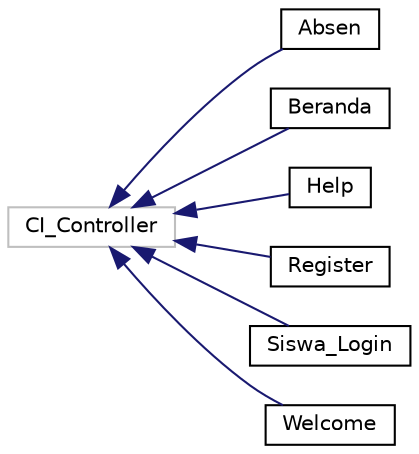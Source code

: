 digraph "Graphical Class Hierarchy"
{
 // LATEX_PDF_SIZE
  edge [fontname="Helvetica",fontsize="10",labelfontname="Helvetica",labelfontsize="10"];
  node [fontname="Helvetica",fontsize="10",shape=record];
  rankdir="LR";
  Node1 [label="CI_Controller",height=0.2,width=0.4,color="grey75", fillcolor="white", style="filled",tooltip=" "];
  Node1 -> Node0 [dir="back",color="midnightblue",fontsize="10",style="solid",fontname="Helvetica"];
  Node0 [label="Absen",height=0.2,width=0.4,color="black", fillcolor="white", style="filled",URL="$class_absen.html",tooltip=" "];
  Node1 -> Node3 [dir="back",color="midnightblue",fontsize="10",style="solid",fontname="Helvetica"];
  Node3 [label="Beranda",height=0.2,width=0.4,color="black", fillcolor="white", style="filled",URL="$class_beranda.html",tooltip=" "];
  Node1 -> Node4 [dir="back",color="midnightblue",fontsize="10",style="solid",fontname="Helvetica"];
  Node4 [label="Help",height=0.2,width=0.4,color="black", fillcolor="white", style="filled",URL="$class_help.html",tooltip=" "];
  Node1 -> Node5 [dir="back",color="midnightblue",fontsize="10",style="solid",fontname="Helvetica"];
  Node5 [label="Register",height=0.2,width=0.4,color="black", fillcolor="white", style="filled",URL="$class_register.html",tooltip=" "];
  Node1 -> Node6 [dir="back",color="midnightblue",fontsize="10",style="solid",fontname="Helvetica"];
  Node6 [label="Siswa_Login",height=0.2,width=0.4,color="black", fillcolor="white", style="filled",URL="$class_siswa___login.html",tooltip=" "];
  Node1 -> Node7 [dir="back",color="midnightblue",fontsize="10",style="solid",fontname="Helvetica"];
  Node7 [label="Welcome",height=0.2,width=0.4,color="black", fillcolor="white", style="filled",URL="$class_welcome.html",tooltip=" "];
}

